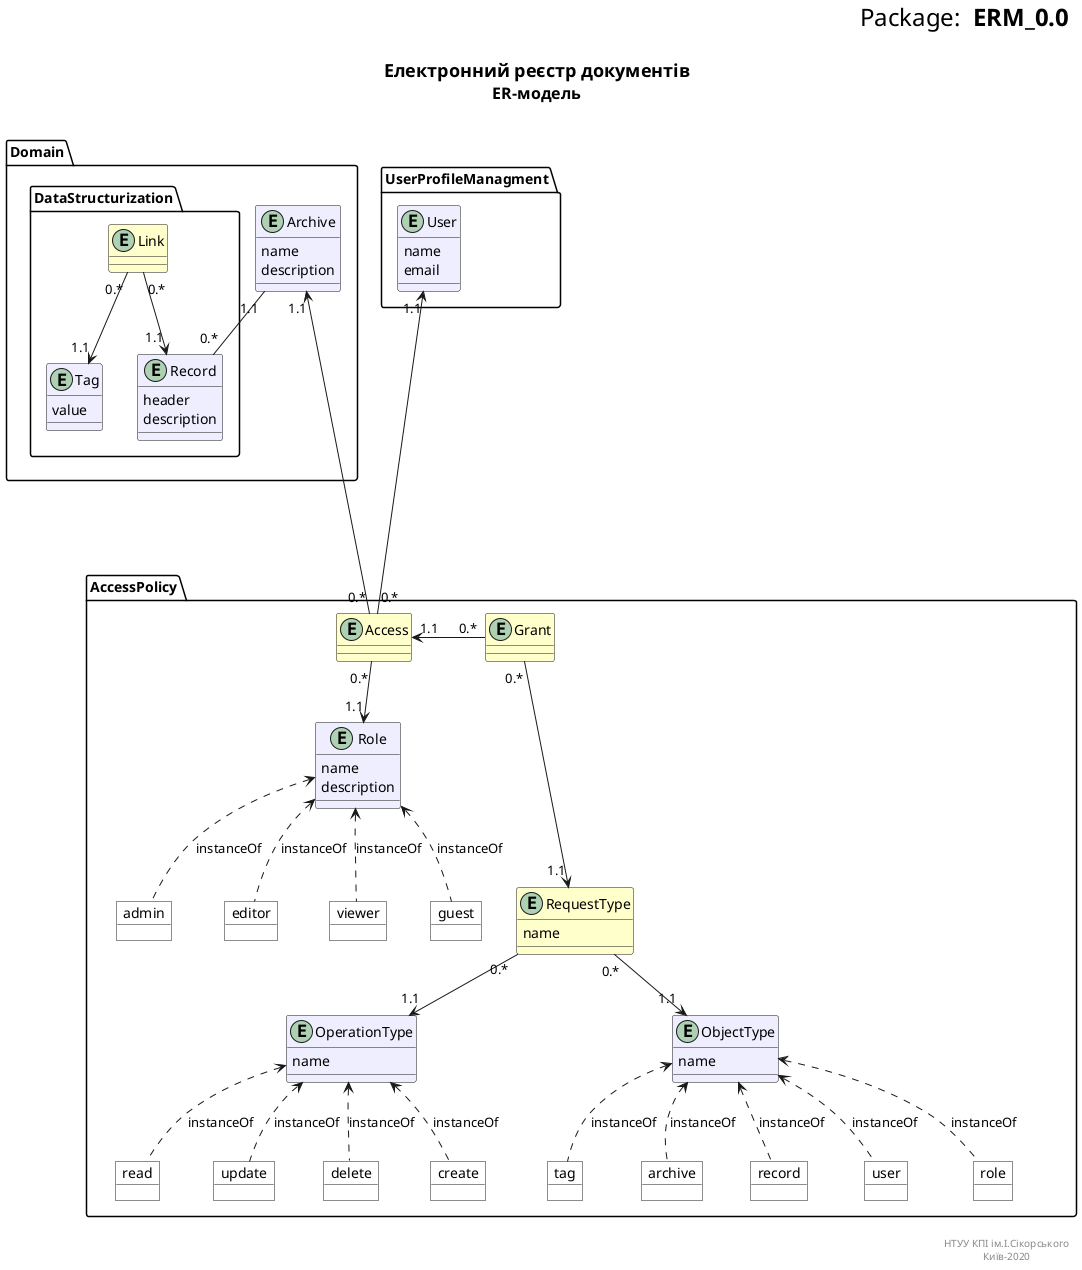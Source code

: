 @startuml
right header
<font size=24 color=black>Package: <b> ERM_0.0

end header

title
<font size=18 color=black> Електронний реєстр документів
<font size=16 color=black> ER-модель

end title

package Domain {
	
	entity Archive #eeeeff {
		name
		description
	}
	
	package DataStructurization {
		entity Record #eeeeff {
			header
			description
		}

		entity Tag #eeeeff {
			value
		}
	
		entity Link #ffffcc
	
	}
}


package AccessPolicy {
	
	entity Role #eeeeff {
		name
		description
	}

	entity Access #ffffcc
	
	entity OperationType #eeeeff {
		name
	}
	
	entity ObjectType #eeeeff {
		name
	}
	
	entity RequestType #ffffcc {
		name
	}
	
	entity Grant #ffffcc
	
	object archive #ffffff
	object record #ffffff
	object user #ffffff
	object role #ffffff
	object tag #ffffff
	
	
	object create #ffffff
	object read #ffffff
	object update #ffffff
	object delete #ffffff
	
	object admin #ffffff
	object editor #ffffff
	object viewer #ffffff
	object guest #ffffff
}

package UserProfileManagment {
	entity User #eeeeff {
		name
		email
	}
}

Access "0.*" ---u-> "1.1" User
Access "0.*" --> "1.1" Role
Access "0.*" ---u-> "1.1" Archive

Link "0.*" --> "1.1" Record
Link "0.*" --> "1.1" Tag

Archive "1.1" -- "0.*" Record

RequestType "0.*" --> "1.1" OperationType
RequestType "0.*" --> "1.1" ObjectType

Grant "0.*" --l--> "1.1" Access
Grant "0.*" ---> "1.1" RequestType

ObjectType <.. archive : instanceOf
ObjectType <.. record : instanceOf
ObjectType <.. user : instanceOf
ObjectType <.. role : instanceOf
ObjectType <.. tag : instanceOf

OperationType <.. create : instanceOf
OperationType <.. read : instanceOf
OperationType <.. update : instanceOf
OperationType <.. delete : instanceOf

Role <.. admin : instanceOf
Role <.. editor : instanceOf
Role <.. viewer : instanceOf
Role <.. guest : instanceOf

right footer

НТУУ КПІ ім.І.Сікорського
Київ-2020
end footer
@enduml

